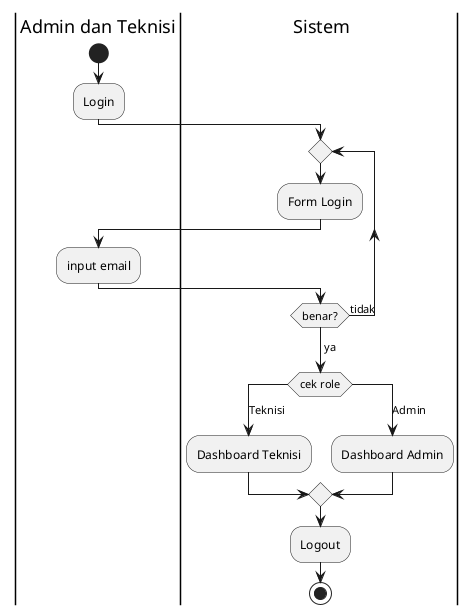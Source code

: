 @startuml activity

|aktor|Admin dan Teknisi
start
:Login;

|sistem| Sistem
repeat
    :Form Login;

|aktor|
:input email;

|sistem|
repeat while (benar?) is (tidak)
->ya;

switch (cek role)
case (Teknisi)
  :Dashboard Teknisi;
case (Admin) 
  :Dashboard Admin;
endswitch

:Logout;

stop

@enduml
